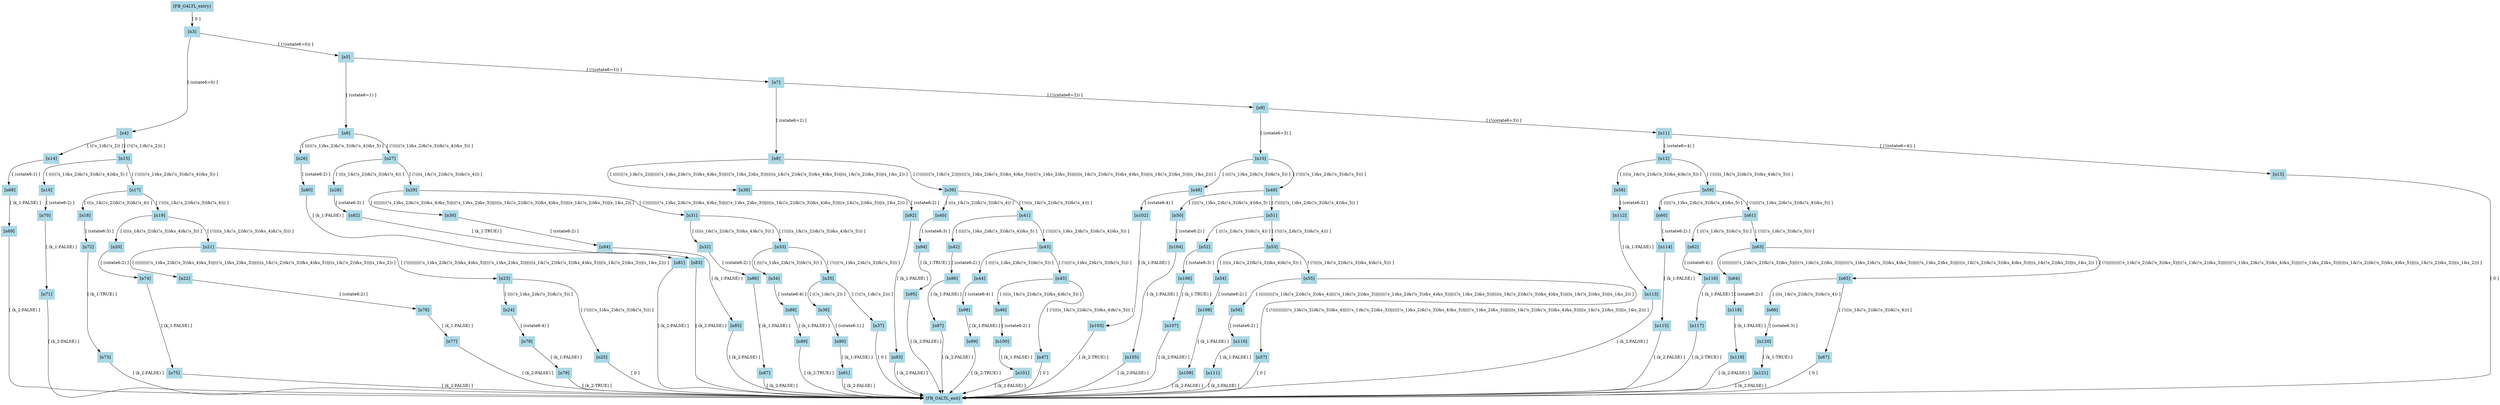 digraph "FB_G4LTL" {
"[FB_G4LTL_entry]" [label="[FB_G4LTL_entry]", color=lightblue,style=filled,shape=box]
"[n3]" [label="[n3]", color=lightblue,style=filled,shape=box]
"[n4]" [label="[n4]", color=lightblue,style=filled,shape=box]
"[n5]" [label="[n5]", color=lightblue,style=filled,shape=box]
"[n6]" [label="[n6]", color=lightblue,style=filled,shape=box]
"[n7]" [label="[n7]", color=lightblue,style=filled,shape=box]
"[n8]" [label="[n8]", color=lightblue,style=filled,shape=box]
"[n9]" [label="[n9]", color=lightblue,style=filled,shape=box]
"[n10]" [label="[n10]", color=lightblue,style=filled,shape=box]
"[n11]" [label="[n11]", color=lightblue,style=filled,shape=box]
"[n12]" [label="[n12]", color=lightblue,style=filled,shape=box]
"[n13]" [label="[n13]", color=lightblue,style=filled,shape=box]
"[n14]" [label="[n14]", color=lightblue,style=filled,shape=box]
"[n15]" [label="[n15]", color=lightblue,style=filled,shape=box]
"[n16]" [label="[n16]", color=lightblue,style=filled,shape=box]
"[n17]" [label="[n17]", color=lightblue,style=filled,shape=box]
"[n18]" [label="[n18]", color=lightblue,style=filled,shape=box]
"[n19]" [label="[n19]", color=lightblue,style=filled,shape=box]
"[n20]" [label="[n20]", color=lightblue,style=filled,shape=box]
"[n21]" [label="[n21]", color=lightblue,style=filled,shape=box]
"[n22]" [label="[n22]", color=lightblue,style=filled,shape=box]
"[n23]" [label="[n23]", color=lightblue,style=filled,shape=box]
"[n24]" [label="[n24]", color=lightblue,style=filled,shape=box]
"[n25]" [label="[n25]", color=lightblue,style=filled,shape=box]
"[n26]" [label="[n26]", color=lightblue,style=filled,shape=box]
"[n27]" [label="[n27]", color=lightblue,style=filled,shape=box]
"[n28]" [label="[n28]", color=lightblue,style=filled,shape=box]
"[n29]" [label="[n29]", color=lightblue,style=filled,shape=box]
"[n30]" [label="[n30]", color=lightblue,style=filled,shape=box]
"[n31]" [label="[n31]", color=lightblue,style=filled,shape=box]
"[n32]" [label="[n32]", color=lightblue,style=filled,shape=box]
"[n33]" [label="[n33]", color=lightblue,style=filled,shape=box]
"[n34]" [label="[n34]", color=lightblue,style=filled,shape=box]
"[n35]" [label="[n35]", color=lightblue,style=filled,shape=box]
"[n36]" [label="[n36]", color=lightblue,style=filled,shape=box]
"[n37]" [label="[n37]", color=lightblue,style=filled,shape=box]
"[n38]" [label="[n38]", color=lightblue,style=filled,shape=box]
"[n39]" [label="[n39]", color=lightblue,style=filled,shape=box]
"[n40]" [label="[n40]", color=lightblue,style=filled,shape=box]
"[n41]" [label="[n41]", color=lightblue,style=filled,shape=box]
"[n42]" [label="[n42]", color=lightblue,style=filled,shape=box]
"[n43]" [label="[n43]", color=lightblue,style=filled,shape=box]
"[n44]" [label="[n44]", color=lightblue,style=filled,shape=box]
"[n45]" [label="[n45]", color=lightblue,style=filled,shape=box]
"[n46]" [label="[n46]", color=lightblue,style=filled,shape=box]
"[n47]" [label="[n47]", color=lightblue,style=filled,shape=box]
"[n48]" [label="[n48]", color=lightblue,style=filled,shape=box]
"[n49]" [label="[n49]", color=lightblue,style=filled,shape=box]
"[n50]" [label="[n50]", color=lightblue,style=filled,shape=box]
"[n51]" [label="[n51]", color=lightblue,style=filled,shape=box]
"[n52]" [label="[n52]", color=lightblue,style=filled,shape=box]
"[n53]" [label="[n53]", color=lightblue,style=filled,shape=box]
"[n54]" [label="[n54]", color=lightblue,style=filled,shape=box]
"[n55]" [label="[n55]", color=lightblue,style=filled,shape=box]
"[n56]" [label="[n56]", color=lightblue,style=filled,shape=box]
"[n57]" [label="[n57]", color=lightblue,style=filled,shape=box]
"[n58]" [label="[n58]", color=lightblue,style=filled,shape=box]
"[n59]" [label="[n59]", color=lightblue,style=filled,shape=box]
"[n60]" [label="[n60]", color=lightblue,style=filled,shape=box]
"[n61]" [label="[n61]", color=lightblue,style=filled,shape=box]
"[n62]" [label="[n62]", color=lightblue,style=filled,shape=box]
"[n63]" [label="[n63]", color=lightblue,style=filled,shape=box]
"[n64]" [label="[n64]", color=lightblue,style=filled,shape=box]
"[n65]" [label="[n65]", color=lightblue,style=filled,shape=box]
"[n66]" [label="[n66]", color=lightblue,style=filled,shape=box]
"[n67]" [label="[n67]", color=lightblue,style=filled,shape=box]
"[n68]" [label="[n68]", color=lightblue,style=filled,shape=box]
"[n69]" [label="[n69]", color=lightblue,style=filled,shape=box]
"[n70]" [label="[n70]", color=lightblue,style=filled,shape=box]
"[n71]" [label="[n71]", color=lightblue,style=filled,shape=box]
"[n72]" [label="[n72]", color=lightblue,style=filled,shape=box]
"[n73]" [label="[n73]", color=lightblue,style=filled,shape=box]
"[n74]" [label="[n74]", color=lightblue,style=filled,shape=box]
"[n75]" [label="[n75]", color=lightblue,style=filled,shape=box]
"[n76]" [label="[n76]", color=lightblue,style=filled,shape=box]
"[n77]" [label="[n77]", color=lightblue,style=filled,shape=box]
"[n78]" [label="[n78]", color=lightblue,style=filled,shape=box]
"[n79]" [label="[n79]", color=lightblue,style=filled,shape=box]
"[n80]" [label="[n80]", color=lightblue,style=filled,shape=box]
"[n81]" [label="[n81]", color=lightblue,style=filled,shape=box]
"[n82]" [label="[n82]", color=lightblue,style=filled,shape=box]
"[n83]" [label="[n83]", color=lightblue,style=filled,shape=box]
"[n84]" [label="[n84]", color=lightblue,style=filled,shape=box]
"[n85]" [label="[n85]", color=lightblue,style=filled,shape=box]
"[n86]" [label="[n86]", color=lightblue,style=filled,shape=box]
"[n87]" [label="[n87]", color=lightblue,style=filled,shape=box]
"[n88]" [label="[n88]", color=lightblue,style=filled,shape=box]
"[n89]" [label="[n89]", color=lightblue,style=filled,shape=box]
"[n90]" [label="[n90]", color=lightblue,style=filled,shape=box]
"[n91]" [label="[n91]", color=lightblue,style=filled,shape=box]
"[n92]" [label="[n92]", color=lightblue,style=filled,shape=box]
"[n93]" [label="[n93]", color=lightblue,style=filled,shape=box]
"[n94]" [label="[n94]", color=lightblue,style=filled,shape=box]
"[n95]" [label="[n95]", color=lightblue,style=filled,shape=box]
"[n96]" [label="[n96]", color=lightblue,style=filled,shape=box]
"[n97]" [label="[n97]", color=lightblue,style=filled,shape=box]
"[n98]" [label="[n98]", color=lightblue,style=filled,shape=box]
"[n99]" [label="[n99]", color=lightblue,style=filled,shape=box]
"[n100]" [label="[n100]", color=lightblue,style=filled,shape=box]
"[n101]" [label="[n101]", color=lightblue,style=filled,shape=box]
"[n102]" [label="[n102]", color=lightblue,style=filled,shape=box]
"[n103]" [label="[n103]", color=lightblue,style=filled,shape=box]
"[n104]" [label="[n104]", color=lightblue,style=filled,shape=box]
"[n105]" [label="[n105]", color=lightblue,style=filled,shape=box]
"[n106]" [label="[n106]", color=lightblue,style=filled,shape=box]
"[n107]" [label="[n107]", color=lightblue,style=filled,shape=box]
"[n108]" [label="[n108]", color=lightblue,style=filled,shape=box]
"[n109]" [label="[n109]", color=lightblue,style=filled,shape=box]
"[n110]" [label="[n110]", color=lightblue,style=filled,shape=box]
"[n111]" [label="[n111]", color=lightblue,style=filled,shape=box]
"[n112]" [label="[n112]", color=lightblue,style=filled,shape=box]
"[n113]" [label="[n113]", color=lightblue,style=filled,shape=box]
"[n114]" [label="[n114]", color=lightblue,style=filled,shape=box]
"[n115]" [label="[n115]", color=lightblue,style=filled,shape=box]
"[n116]" [label="[n116]", color=lightblue,style=filled,shape=box]
"[n117]" [label="[n117]", color=lightblue,style=filled,shape=box]
"[n118]" [label="[n118]", color=lightblue,style=filled,shape=box]
"[n119]" [label="[n119]", color=lightblue,style=filled,shape=box]
"[n120]" [label="[n120]", color=lightblue,style=filled,shape=box]
"[n121]" [label="[n121]", color=lightblue,style=filled,shape=box]
"[FB_G4LTL_exit]" [label="[FB_G4LTL_exit]", color=lightblue,style=filled,shape=box]
"[FB_G4LTL_entry]" -> "[n3]" [label="[ 0 ]",color=black]
"[n3]" -> "[n4]" [label="[ (cstate6=0) ]",color=black]
"[n3]" -> "[n5]" [label="[ (!(cstate6=0)) ]",color=black]
"[n5]" -> "[n6]" [label="[ (cstate6=1) ]",color=black]
"[n5]" -> "[n7]" [label="[ (!(cstate6=1)) ]",color=black]
"[n7]" -> "[n8]" [label="[ (cstate6=2) ]",color=black]
"[n7]" -> "[n9]" [label="[ (!(cstate6=2)) ]",color=black]
"[n9]" -> "[n10]" [label="[ (cstate6=3) ]",color=black]
"[n9]" -> "[n11]" [label="[ (!(cstate6=3)) ]",color=black]
"[n11]" -> "[n12]" [label="[ (cstate6=4) ]",color=black]
"[n11]" -> "[n13]" [label="[ (!(cstate6=4)) ]",color=black]
"[n13]" -> "[FB_G4LTL_exit]" [label="[ 0 ]",color=black]
"[n4]" -> "[n14]" [label="[ ((!s_1)&(!s_2)) ]",color=black]
"[n4]" -> "[n15]" [label="[ (!((!s_1)&(!s_2))) ]",color=black]
"[n15]" -> "[n16]" [label="[ (((((!s_1)&s_2)&(!s_3))&(!s_4))&s_5) ]",color=black]
"[n15]" -> "[n17]" [label="[ (!(((((!s_1)&s_2)&(!s_3))&(!s_4))&s_5)) ]",color=black]
"[n17]" -> "[n18]" [label="[ (((s_1&(!s_2))&(!s_3))&(!s_4)) ]",color=black]
"[n17]" -> "[n19]" [label="[ (!(((s_1&(!s_2))&(!s_3))&(!s_4))) ]",color=black]
"[n19]" -> "[n20]" [label="[ ((((s_1&(!s_2))&(!s_3))&s_4)&(!s_5)) ]",color=black]
"[n19]" -> "[n21]" [label="[ (!((((s_1&(!s_2))&(!s_3))&s_4)&(!s_5))) ]",color=black]
"[n21]" -> "[n22]" [label="[ (((((((((!s_1)&s_2)&(!s_3))&s_4)&s_5)|(((!s_1)&s_2)&s_3))|((((s_1&(!s_2))&(!s_3))&s_4)&s_5))|((s_1&(!s_2))&s_3))|(s_1&s_2)) ]",color=black]
"[n21]" -> "[n23]" [label="[ (!(((((((((!s_1)&s_2)&(!s_3))&s_4)&s_5)|(((!s_1)&s_2)&s_3))|((((s_1&(!s_2))&(!s_3))&s_4)&s_5))|((s_1&(!s_2))&s_3))|(s_1&s_2))) ]",color=black]
"[n23]" -> "[n24]" [label="[ ((((!s_1)&s_2)&(!s_3))&(!s_5)) ]",color=black]
"[n23]" -> "[n25]" [label="[ (!((((!s_1)&s_2)&(!s_3))&(!s_5))) ]",color=black]
"[n25]" -> "[FB_G4LTL_exit]" [label="[ 0 ]",color=black]
"[n6]" -> "[n26]" [label="[ (((((!s_1)&s_2)&(!s_3))&(!s_4))&s_5) ]",color=black]
"[n6]" -> "[n27]" [label="[ (!(((((!s_1)&s_2)&(!s_3))&(!s_4))&s_5)) ]",color=black]
"[n27]" -> "[n28]" [label="[ (((s_1&(!s_2))&(!s_3))&(!s_4)) ]",color=black]
"[n27]" -> "[n29]" [label="[ (!(((s_1&(!s_2))&(!s_3))&(!s_4))) ]",color=black]
"[n29]" -> "[n30]" [label="[ (((((((((!s_1)&s_2)&(!s_3))&s_4)&s_5)|(((!s_1)&s_2)&s_3))|((((s_1&(!s_2))&(!s_3))&s_4)&s_5))|((s_1&(!s_2))&s_3))|(s_1&s_2)) ]",color=black]
"[n29]" -> "[n31]" [label="[ (!(((((((((!s_1)&s_2)&(!s_3))&s_4)&s_5)|(((!s_1)&s_2)&s_3))|((((s_1&(!s_2))&(!s_3))&s_4)&s_5))|((s_1&(!s_2))&s_3))|(s_1&s_2))) ]",color=black]
"[n31]" -> "[n32]" [label="[ ((((s_1&(!s_2))&(!s_3))&s_4)&(!s_5)) ]",color=black]
"[n31]" -> "[n33]" [label="[ (!((((s_1&(!s_2))&(!s_3))&s_4)&(!s_5))) ]",color=black]
"[n33]" -> "[n34]" [label="[ ((((!s_1)&s_2)&(!s_3))&(!s_5)) ]",color=black]
"[n33]" -> "[n35]" [label="[ (!((((!s_1)&s_2)&(!s_3))&(!s_5))) ]",color=black]
"[n35]" -> "[n36]" [label="[ ((!s_1)&(!s_2)) ]",color=black]
"[n35]" -> "[n37]" [label="[ (!((!s_1)&(!s_2))) ]",color=black]
"[n37]" -> "[FB_G4LTL_exit]" [label="[ 0 ]",color=black]
"[n8]" -> "[n38]" [label="[ (((((((!s_1)&(!s_2))|(((((!s_1)&s_2)&(!s_3))&s_4)&s_5))|(((!s_1)&s_2)&s_3))|((((s_1&(!s_2))&(!s_3))&s_4)&s_5))|((s_1&(!s_2))&s_3))|(s_1&s_2)) ]",color=black]
"[n8]" -> "[n39]" [label="[ (!(((((((!s_1)&(!s_2))|(((((!s_1)&s_2)&(!s_3))&s_4)&s_5))|(((!s_1)&s_2)&s_3))|((((s_1&(!s_2))&(!s_3))&s_4)&s_5))|((s_1&(!s_2))&s_3))|(s_1&s_2))) ]",color=black]
"[n39]" -> "[n40]" [label="[ (((s_1&(!s_2))&(!s_3))&(!s_4)) ]",color=black]
"[n39]" -> "[n41]" [label="[ (!(((s_1&(!s_2))&(!s_3))&(!s_4))) ]",color=black]
"[n41]" -> "[n42]" [label="[ (((((!s_1)&s_2)&(!s_3))&(!s_4))&s_5) ]",color=black]
"[n41]" -> "[n43]" [label="[ (!(((((!s_1)&s_2)&(!s_3))&(!s_4))&s_5)) ]",color=black]
"[n43]" -> "[n44]" [label="[ ((((!s_1)&s_2)&(!s_3))&(!s_5)) ]",color=black]
"[n43]" -> "[n45]" [label="[ (!((((!s_1)&s_2)&(!s_3))&(!s_5))) ]",color=black]
"[n45]" -> "[n46]" [label="[ ((((s_1&(!s_2))&(!s_3))&s_4)&(!s_5)) ]",color=black]
"[n45]" -> "[n47]" [label="[ (!((((s_1&(!s_2))&(!s_3))&s_4)&(!s_5))) ]",color=black]
"[n47]" -> "[FB_G4LTL_exit]" [label="[ 0 ]",color=black]
"[n10]" -> "[n48]" [label="[ ((((!s_1)&s_2)&(!s_3))&(!s_5)) ]",color=black]
"[n10]" -> "[n49]" [label="[ (!((((!s_1)&s_2)&(!s_3))&(!s_5))) ]",color=black]
"[n49]" -> "[n50]" [label="[ (((((!s_1)&s_2)&(!s_3))&(!s_4))&s_5) ]",color=black]
"[n49]" -> "[n51]" [label="[ (!(((((!s_1)&s_2)&(!s_3))&(!s_4))&s_5)) ]",color=black]
"[n51]" -> "[n52]" [label="[ (((!s_2)&(!s_3))&(!s_4)) ]",color=black]
"[n51]" -> "[n53]" [label="[ (!(((!s_2)&(!s_3))&(!s_4))) ]",color=black]
"[n53]" -> "[n54]" [label="[ ((((s_1&(!s_2))&(!s_3))&s_4)&(!s_5)) ]",color=black]
"[n53]" -> "[n55]" [label="[ (!((((s_1&(!s_2))&(!s_3))&s_4)&(!s_5))) ]",color=black]
"[n55]" -> "[n56]" [label="[ ((((((((((!s_1)&(!s_2))&(!s_3))&s_4)|(((!s_1)&(!s_2))&s_3))|(((((!s_1)&s_2)&(!s_3))&s_4)&s_5))|(((!s_1)&s_2)&s_3))|((((s_1&(!s_2))&(!s_3))&s_4)&s_5))|((s_1&(!s_2))&s_3))|(s_1&s_2)) ]",color=black]
"[n55]" -> "[n57]" [label="[ (!((((((((((!s_1)&(!s_2))&(!s_3))&s_4)|(((!s_1)&(!s_2))&s_3))|(((((!s_1)&s_2)&(!s_3))&s_4)&s_5))|(((!s_1)&s_2)&s_3))|((((s_1&(!s_2))&(!s_3))&s_4)&s_5))|((s_1&(!s_2))&s_3))|(s_1&s_2))) ]",color=black]
"[n57]" -> "[FB_G4LTL_exit]" [label="[ 0 ]",color=black]
"[n12]" -> "[n58]" [label="[ ((((s_1&(!s_2))&(!s_3))&s_4)&(!s_5)) ]",color=black]
"[n12]" -> "[n59]" [label="[ (!((((s_1&(!s_2))&(!s_3))&s_4)&(!s_5))) ]",color=black]
"[n59]" -> "[n60]" [label="[ (((((!s_1)&s_2)&(!s_3))&(!s_4))&s_5) ]",color=black]
"[n59]" -> "[n61]" [label="[ (!(((((!s_1)&s_2)&(!s_3))&(!s_4))&s_5)) ]",color=black]
"[n61]" -> "[n62]" [label="[ (((!s_1)&(!s_3))&(!s_5)) ]",color=black]
"[n61]" -> "[n63]" [label="[ (!(((!s_1)&(!s_3))&(!s_5))) ]",color=black]
"[n63]" -> "[n64]" [label="[ ((((((((((!s_1)&(!s_2))&(!s_3))&s_5)|(((!s_1)&(!s_2))&s_3))|(((((!s_1)&s_2)&(!s_3))&s_4)&s_5))|(((!s_1)&s_2)&s_3))|((((s_1&(!s_2))&(!s_3))&s_4)&s_5))|((s_1&(!s_2))&s_3))|(s_1&s_2)) ]",color=black]
"[n63]" -> "[n65]" [label="[ (!((((((((((!s_1)&(!s_2))&(!s_3))&s_5)|(((!s_1)&(!s_2))&s_3))|(((((!s_1)&s_2)&(!s_3))&s_4)&s_5))|(((!s_1)&s_2)&s_3))|((((s_1&(!s_2))&(!s_3))&s_4)&s_5))|((s_1&(!s_2))&s_3))|(s_1&s_2))) ]",color=black]
"[n65]" -> "[n66]" [label="[ (((s_1&(!s_2))&(!s_3))&(!s_4)) ]",color=black]
"[n65]" -> "[n67]" [label="[ (!(((s_1&(!s_2))&(!s_3))&(!s_4))) ]",color=black]
"[n67]" -> "[FB_G4LTL_exit]" [label="[ 0 ]",color=black]
"[n14]" -> "[n68]" [label="[ (cstate6:1) ]",color=black]
"[n68]" -> "[n69]" [label="[ (k_1:FALSE) ]",color=black]
"[n69]" -> "[FB_G4LTL_exit]" [label="[ (k_2:FALSE) ]",color=black]
"[n16]" -> "[n70]" [label="[ (cstate6:2) ]",color=black]
"[n70]" -> "[n71]" [label="[ (k_1:FALSE) ]",color=black]
"[n71]" -> "[FB_G4LTL_exit]" [label="[ (k_2:FALSE) ]",color=black]
"[n18]" -> "[n72]" [label="[ (cstate6:3) ]",color=black]
"[n72]" -> "[n73]" [label="[ (k_1:TRUE) ]",color=black]
"[n73]" -> "[FB_G4LTL_exit]" [label="[ (k_2:FALSE) ]",color=black]
"[n20]" -> "[n74]" [label="[ (cstate6:2) ]",color=black]
"[n74]" -> "[n75]" [label="[ (k_1:FALSE) ]",color=black]
"[n75]" -> "[FB_G4LTL_exit]" [label="[ (k_2:FALSE) ]",color=black]
"[n22]" -> "[n76]" [label="[ (cstate6:2) ]",color=black]
"[n76]" -> "[n77]" [label="[ (k_1:FALSE) ]",color=black]
"[n77]" -> "[FB_G4LTL_exit]" [label="[ (k_2:FALSE) ]",color=black]
"[n24]" -> "[n78]" [label="[ (cstate6:4) ]",color=black]
"[n78]" -> "[n79]" [label="[ (k_1:FALSE) ]",color=black]
"[n79]" -> "[FB_G4LTL_exit]" [label="[ (k_2:TRUE) ]",color=black]
"[n26]" -> "[n80]" [label="[ (cstate6:2) ]",color=black]
"[n80]" -> "[n81]" [label="[ (k_1:FALSE) ]",color=black]
"[n81]" -> "[FB_G4LTL_exit]" [label="[ (k_2:FALSE) ]",color=black]
"[n28]" -> "[n82]" [label="[ (cstate6:3) ]",color=black]
"[n82]" -> "[n83]" [label="[ (k_1:TRUE) ]",color=black]
"[n83]" -> "[FB_G4LTL_exit]" [label="[ (k_2:FALSE) ]",color=black]
"[n30]" -> "[n84]" [label="[ (cstate6:2) ]",color=black]
"[n84]" -> "[n85]" [label="[ (k_1:FALSE) ]",color=black]
"[n85]" -> "[FB_G4LTL_exit]" [label="[ (k_2:FALSE) ]",color=black]
"[n32]" -> "[n86]" [label="[ (cstate6:2) ]",color=black]
"[n86]" -> "[n87]" [label="[ (k_1:FALSE) ]",color=black]
"[n87]" -> "[FB_G4LTL_exit]" [label="[ (k_2:FALSE) ]",color=black]
"[n34]" -> "[n88]" [label="[ (cstate6:4) ]",color=black]
"[n88]" -> "[n89]" [label="[ (k_1:FALSE) ]",color=black]
"[n89]" -> "[FB_G4LTL_exit]" [label="[ (k_2:TRUE) ]",color=black]
"[n36]" -> "[n90]" [label="[ (cstate6:1) ]",color=black]
"[n90]" -> "[n91]" [label="[ (k_1:FALSE) ]",color=black]
"[n91]" -> "[FB_G4LTL_exit]" [label="[ (k_2:FALSE) ]",color=black]
"[n38]" -> "[n92]" [label="[ (cstate6:2) ]",color=black]
"[n92]" -> "[n93]" [label="[ (k_1:FALSE) ]",color=black]
"[n93]" -> "[FB_G4LTL_exit]" [label="[ (k_2:FALSE) ]",color=black]
"[n40]" -> "[n94]" [label="[ (cstate6:3) ]",color=black]
"[n94]" -> "[n95]" [label="[ (k_1:TRUE) ]",color=black]
"[n95]" -> "[FB_G4LTL_exit]" [label="[ (k_2:FALSE) ]",color=black]
"[n42]" -> "[n96]" [label="[ (cstate6:2) ]",color=black]
"[n96]" -> "[n97]" [label="[ (k_1:FALSE) ]",color=black]
"[n97]" -> "[FB_G4LTL_exit]" [label="[ (k_2:FALSE) ]",color=black]
"[n44]" -> "[n98]" [label="[ (cstate6:4) ]",color=black]
"[n98]" -> "[n99]" [label="[ (k_1:FALSE) ]",color=black]
"[n99]" -> "[FB_G4LTL_exit]" [label="[ (k_2:TRUE) ]",color=black]
"[n46]" -> "[n100]" [label="[ (cstate6:2) ]",color=black]
"[n100]" -> "[n101]" [label="[ (k_1:FALSE) ]",color=black]
"[n101]" -> "[FB_G4LTL_exit]" [label="[ (k_2:FALSE) ]",color=black]
"[n48]" -> "[n102]" [label="[ (cstate6:4) ]",color=black]
"[n102]" -> "[n103]" [label="[ (k_1:FALSE) ]",color=black]
"[n103]" -> "[FB_G4LTL_exit]" [label="[ (k_2:TRUE) ]",color=black]
"[n50]" -> "[n104]" [label="[ (cstate6:2) ]",color=black]
"[n104]" -> "[n105]" [label="[ (k_1:FALSE) ]",color=black]
"[n105]" -> "[FB_G4LTL_exit]" [label="[ (k_2:FALSE) ]",color=black]
"[n52]" -> "[n106]" [label="[ (cstate6:3) ]",color=black]
"[n106]" -> "[n107]" [label="[ (k_1:TRUE) ]",color=black]
"[n107]" -> "[FB_G4LTL_exit]" [label="[ (k_2:FALSE) ]",color=black]
"[n54]" -> "[n108]" [label="[ (cstate6:2) ]",color=black]
"[n108]" -> "[n109]" [label="[ (k_1:FALSE) ]",color=black]
"[n109]" -> "[FB_G4LTL_exit]" [label="[ (k_2:FALSE) ]",color=black]
"[n56]" -> "[n110]" [label="[ (cstate6:2) ]",color=black]
"[n110]" -> "[n111]" [label="[ (k_1:FALSE) ]",color=black]
"[n111]" -> "[FB_G4LTL_exit]" [label="[ (k_2:FALSE) ]",color=black]
"[n58]" -> "[n112]" [label="[ (cstate6:2) ]",color=black]
"[n112]" -> "[n113]" [label="[ (k_1:FALSE) ]",color=black]
"[n113]" -> "[FB_G4LTL_exit]" [label="[ (k_2:FALSE) ]",color=black]
"[n60]" -> "[n114]" [label="[ (cstate6:2) ]",color=black]
"[n114]" -> "[n115]" [label="[ (k_1:FALSE) ]",color=black]
"[n115]" -> "[FB_G4LTL_exit]" [label="[ (k_2:FALSE) ]",color=black]
"[n62]" -> "[n116]" [label="[ (cstate6:4) ]",color=black]
"[n116]" -> "[n117]" [label="[ (k_1:FALSE) ]",color=black]
"[n117]" -> "[FB_G4LTL_exit]" [label="[ (k_2:TRUE) ]",color=black]
"[n64]" -> "[n118]" [label="[ (cstate6:2) ]",color=black]
"[n118]" -> "[n119]" [label="[ (k_1:FALSE) ]",color=black]
"[n119]" -> "[FB_G4LTL_exit]" [label="[ (k_2:FALSE) ]",color=black]
"[n66]" -> "[n120]" [label="[ (cstate6:3) ]",color=black]
"[n120]" -> "[n121]" [label="[ (k_1:TRUE) ]",color=black]
"[n121]" -> "[FB_G4LTL_exit]" [label="[ (k_2:FALSE) ]",color=black]
}
